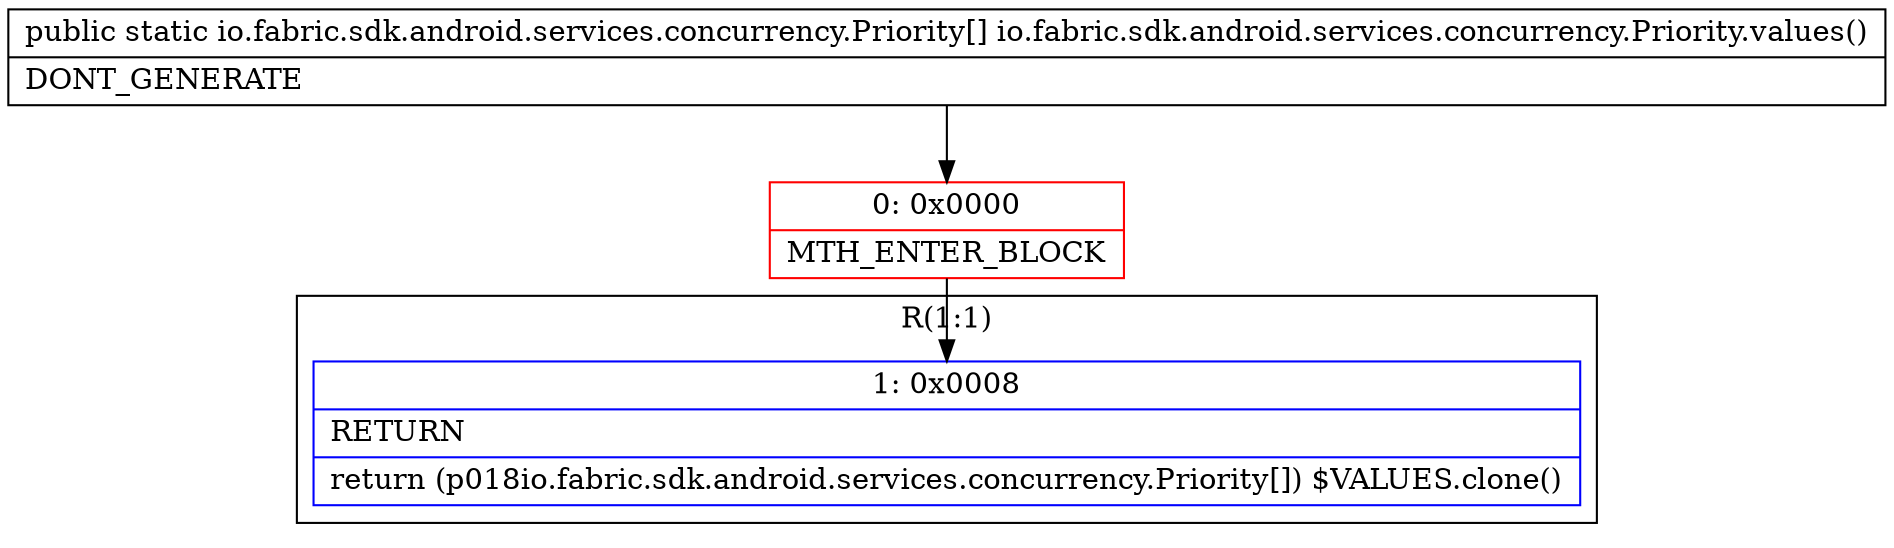 digraph "CFG forio.fabric.sdk.android.services.concurrency.Priority.values()[Lio\/fabric\/sdk\/android\/services\/concurrency\/Priority;" {
subgraph cluster_Region_1250093783 {
label = "R(1:1)";
node [shape=record,color=blue];
Node_1 [shape=record,label="{1\:\ 0x0008|RETURN\l|return (p018io.fabric.sdk.android.services.concurrency.Priority[]) $VALUES.clone()\l}"];
}
Node_0 [shape=record,color=red,label="{0\:\ 0x0000|MTH_ENTER_BLOCK\l}"];
MethodNode[shape=record,label="{public static io.fabric.sdk.android.services.concurrency.Priority[] io.fabric.sdk.android.services.concurrency.Priority.values()  | DONT_GENERATE\l}"];
MethodNode -> Node_0;
Node_0 -> Node_1;
}

